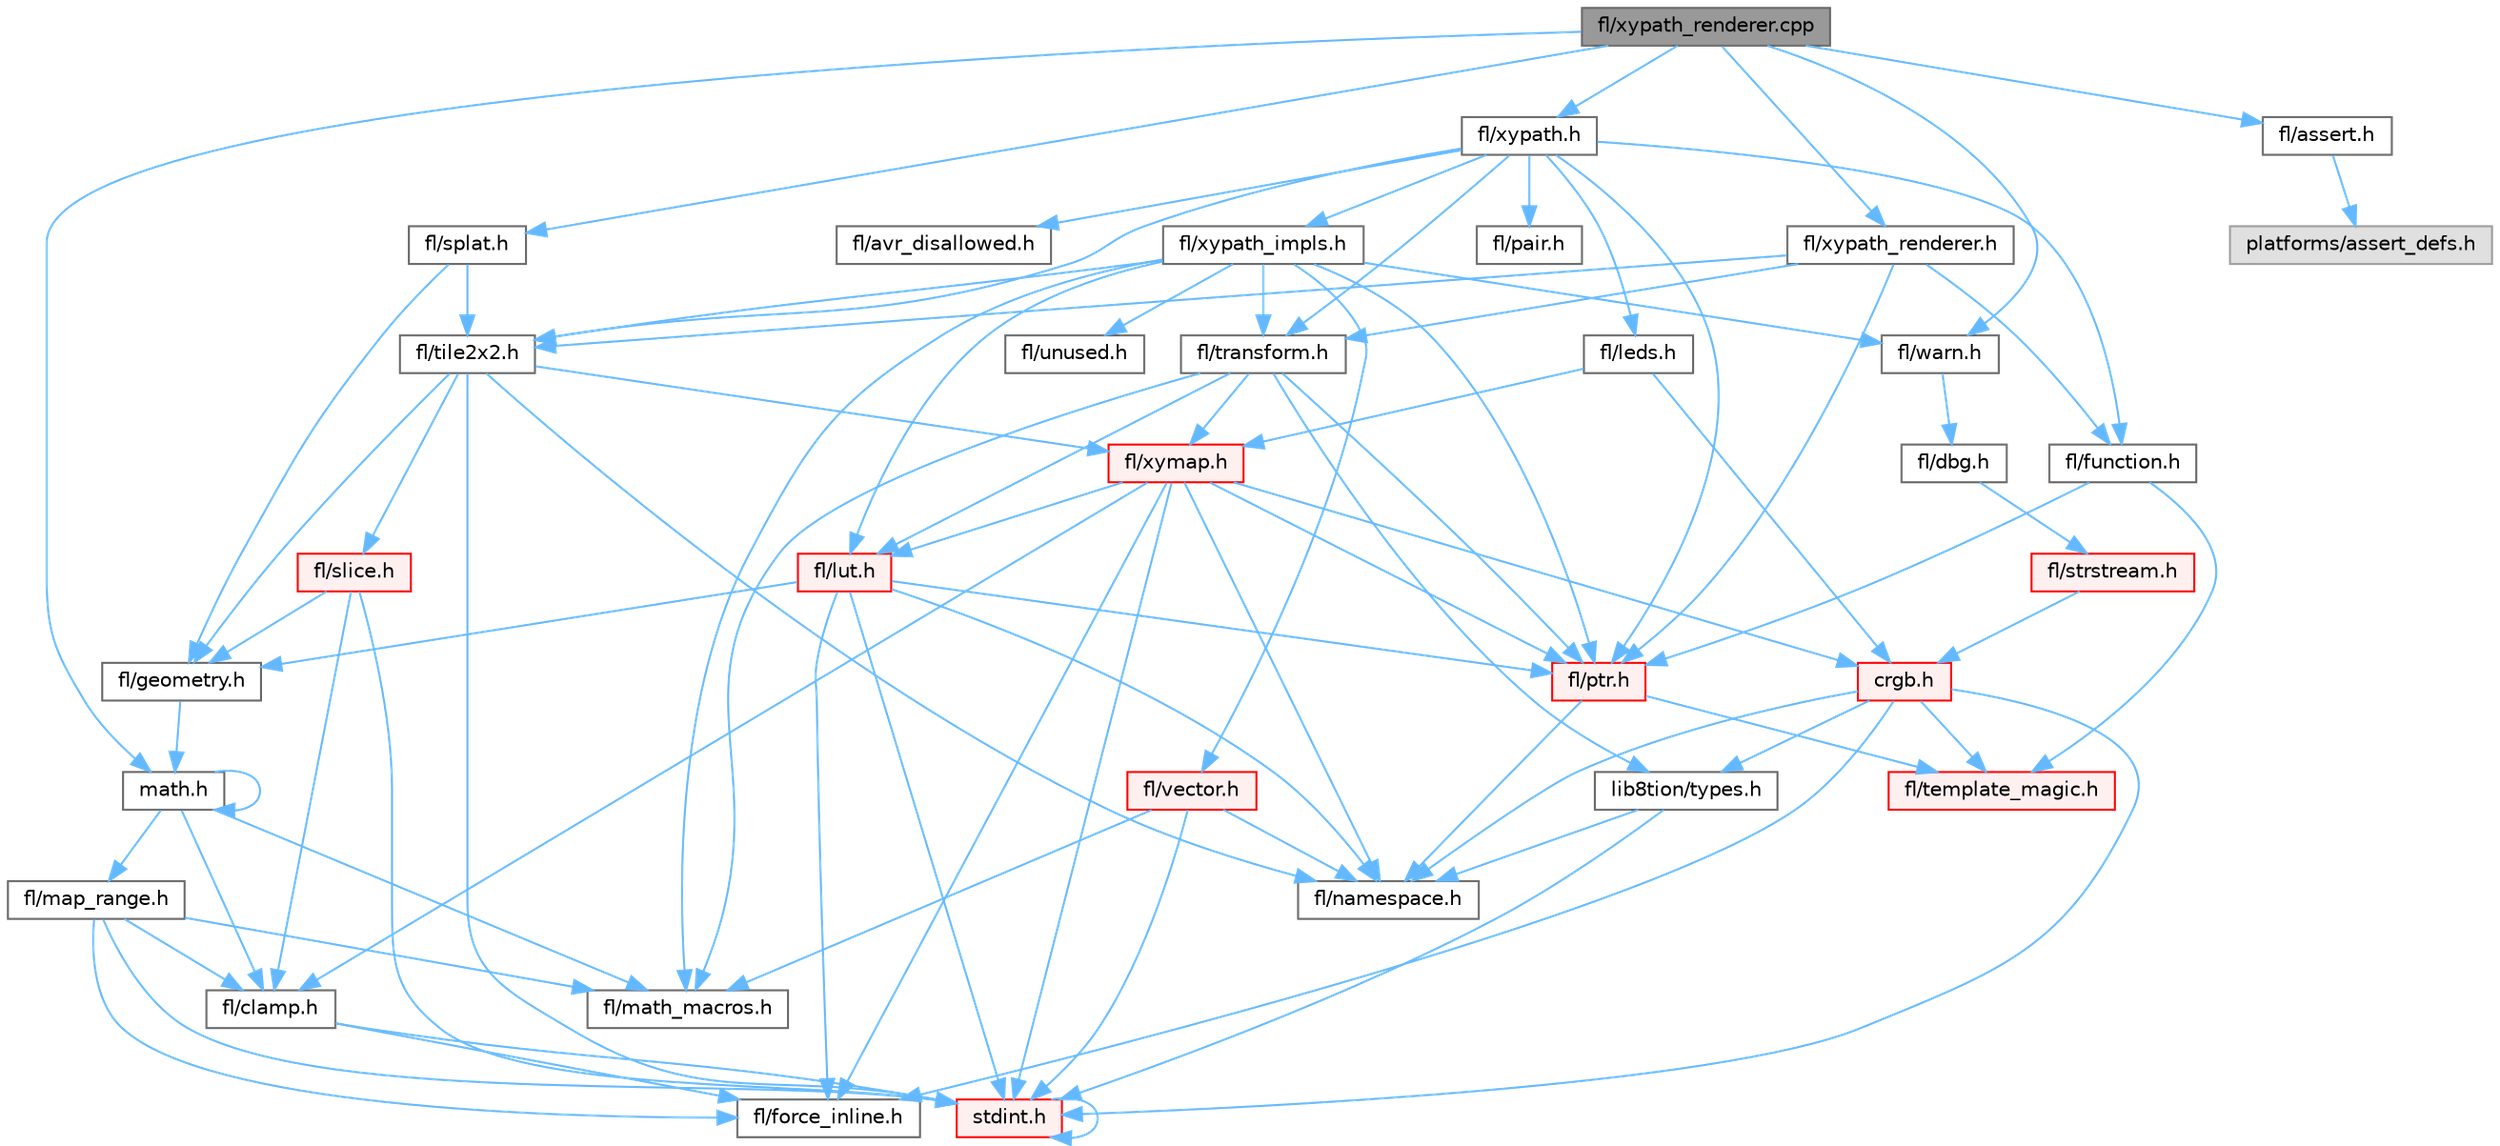 digraph "fl/xypath_renderer.cpp"
{
 // INTERACTIVE_SVG=YES
 // LATEX_PDF_SIZE
  bgcolor="transparent";
  edge [fontname=Helvetica,fontsize=10,labelfontname=Helvetica,labelfontsize=10];
  node [fontname=Helvetica,fontsize=10,shape=box,height=0.2,width=0.4];
  Node1 [id="Node000001",label="fl/xypath_renderer.cpp",height=0.2,width=0.4,color="gray40", fillcolor="grey60", style="filled", fontcolor="black",tooltip=" "];
  Node1 -> Node2 [id="edge1_Node000001_Node000002",color="steelblue1",style="solid",tooltip=" "];
  Node2 [id="Node000002",label="math.h",height=0.2,width=0.4,color="grey40", fillcolor="white", style="filled",URL="$df/db1/math_8h.html",tooltip=" "];
  Node2 -> Node3 [id="edge2_Node000002_Node000003",color="steelblue1",style="solid",tooltip=" "];
  Node3 [id="Node000003",label="fl/clamp.h",height=0.2,width=0.4,color="grey40", fillcolor="white", style="filled",URL="$d6/dd3/clamp_8h.html",tooltip=" "];
  Node3 -> Node4 [id="edge3_Node000003_Node000004",color="steelblue1",style="solid",tooltip=" "];
  Node4 [id="Node000004",label="stdint.h",height=0.2,width=0.4,color="red", fillcolor="#FFF0F0", style="filled",URL="$df/dd8/stdint_8h.html",tooltip=" "];
  Node4 -> Node4 [id="edge4_Node000004_Node000004",color="steelblue1",style="solid",tooltip=" "];
  Node3 -> Node6 [id="edge5_Node000003_Node000006",color="steelblue1",style="solid",tooltip=" "];
  Node6 [id="Node000006",label="fl/force_inline.h",height=0.2,width=0.4,color="grey40", fillcolor="white", style="filled",URL="$d4/d64/force__inline_8h.html",tooltip=" "];
  Node2 -> Node7 [id="edge6_Node000002_Node000007",color="steelblue1",style="solid",tooltip=" "];
  Node7 [id="Node000007",label="fl/map_range.h",height=0.2,width=0.4,color="grey40", fillcolor="white", style="filled",URL="$d1/d47/map__range_8h.html",tooltip=" "];
  Node7 -> Node4 [id="edge7_Node000007_Node000004",color="steelblue1",style="solid",tooltip=" "];
  Node7 -> Node3 [id="edge8_Node000007_Node000003",color="steelblue1",style="solid",tooltip=" "];
  Node7 -> Node6 [id="edge9_Node000007_Node000006",color="steelblue1",style="solid",tooltip=" "];
  Node7 -> Node8 [id="edge10_Node000007_Node000008",color="steelblue1",style="solid",tooltip=" "];
  Node8 [id="Node000008",label="fl/math_macros.h",height=0.2,width=0.4,color="grey40", fillcolor="white", style="filled",URL="$d8/db8/math__macros_8h.html",tooltip=" "];
  Node2 -> Node8 [id="edge11_Node000002_Node000008",color="steelblue1",style="solid",tooltip=" "];
  Node2 -> Node2 [id="edge12_Node000002_Node000002",color="steelblue1",style="solid",tooltip=" "];
  Node1 -> Node9 [id="edge13_Node000001_Node000009",color="steelblue1",style="solid",tooltip=" "];
  Node9 [id="Node000009",label="fl/assert.h",height=0.2,width=0.4,color="grey40", fillcolor="white", style="filled",URL="$dc/da7/assert_8h.html",tooltip=" "];
  Node9 -> Node10 [id="edge14_Node000009_Node000010",color="steelblue1",style="solid",tooltip=" "];
  Node10 [id="Node000010",label="platforms/assert_defs.h",height=0.2,width=0.4,color="grey60", fillcolor="#E0E0E0", style="filled",tooltip=" "];
  Node1 -> Node11 [id="edge15_Node000001_Node000011",color="steelblue1",style="solid",tooltip=" "];
  Node11 [id="Node000011",label="fl/warn.h",height=0.2,width=0.4,color="grey40", fillcolor="white", style="filled",URL="$de/d77/warn_8h.html",tooltip=" "];
  Node11 -> Node12 [id="edge16_Node000011_Node000012",color="steelblue1",style="solid",tooltip=" "];
  Node12 [id="Node000012",label="fl/dbg.h",height=0.2,width=0.4,color="grey40", fillcolor="white", style="filled",URL="$d6/d01/dbg_8h.html",tooltip=" "];
  Node12 -> Node13 [id="edge17_Node000012_Node000013",color="steelblue1",style="solid",tooltip=" "];
  Node13 [id="Node000013",label="fl/strstream.h",height=0.2,width=0.4,color="red", fillcolor="#FFF0F0", style="filled",URL="$d8/d00/strstream_8h.html",tooltip=" "];
  Node13 -> Node14 [id="edge18_Node000013_Node000014",color="steelblue1",style="solid",tooltip=" "];
  Node14 [id="Node000014",label="crgb.h",height=0.2,width=0.4,color="red", fillcolor="#FFF0F0", style="filled",URL="$db/dd1/crgb_8h.html",tooltip="Defines the red, green, and blue (RGB) pixel struct."];
  Node14 -> Node4 [id="edge19_Node000014_Node000004",color="steelblue1",style="solid",tooltip=" "];
  Node14 -> Node16 [id="edge20_Node000014_Node000016",color="steelblue1",style="solid",tooltip=" "];
  Node16 [id="Node000016",label="fl/namespace.h",height=0.2,width=0.4,color="grey40", fillcolor="white", style="filled",URL="$df/d2a/namespace_8h.html",tooltip="Implements the FastLED namespace macros."];
  Node14 -> Node18 [id="edge21_Node000014_Node000018",color="steelblue1",style="solid",tooltip=" "];
  Node18 [id="Node000018",label="lib8tion/types.h",height=0.2,width=0.4,color="grey40", fillcolor="white", style="filled",URL="$d9/ddf/lib8tion_2types_8h.html",tooltip="Defines fractional types used for lib8tion functions."];
  Node18 -> Node4 [id="edge22_Node000018_Node000004",color="steelblue1",style="solid",tooltip=" "];
  Node18 -> Node16 [id="edge23_Node000018_Node000016",color="steelblue1",style="solid",tooltip=" "];
  Node14 -> Node6 [id="edge24_Node000014_Node000006",color="steelblue1",style="solid",tooltip=" "];
  Node14 -> Node19 [id="edge25_Node000014_Node000019",color="steelblue1",style="solid",tooltip=" "];
  Node19 [id="Node000019",label="fl/template_magic.h",height=0.2,width=0.4,color="red", fillcolor="#FFF0F0", style="filled",URL="$d8/d0c/template__magic_8h.html",tooltip=" "];
  Node1 -> Node34 [id="edge26_Node000001_Node000034",color="steelblue1",style="solid",tooltip=" "];
  Node34 [id="Node000034",label="fl/xypath.h",height=0.2,width=0.4,color="grey40", fillcolor="white", style="filled",URL="$d5/df2/xypath_8h.html",tooltip=" "];
  Node34 -> Node35 [id="edge27_Node000034_Node000035",color="steelblue1",style="solid",tooltip=" "];
  Node35 [id="Node000035",label="fl/function.h",height=0.2,width=0.4,color="grey40", fillcolor="white", style="filled",URL="$dd/d67/function_8h.html",tooltip=" "];
  Node35 -> Node24 [id="edge28_Node000035_Node000024",color="steelblue1",style="solid",tooltip=" "];
  Node24 [id="Node000024",label="fl/ptr.h",height=0.2,width=0.4,color="red", fillcolor="#FFF0F0", style="filled",URL="$dd/d98/ptr_8h.html",tooltip=" "];
  Node24 -> Node16 [id="edge29_Node000024_Node000016",color="steelblue1",style="solid",tooltip=" "];
  Node24 -> Node19 [id="edge30_Node000024_Node000019",color="steelblue1",style="solid",tooltip=" "];
  Node35 -> Node19 [id="edge31_Node000035_Node000019",color="steelblue1",style="solid",tooltip=" "];
  Node34 -> Node36 [id="edge32_Node000034_Node000036",color="steelblue1",style="solid",tooltip=" "];
  Node36 [id="Node000036",label="fl/leds.h",height=0.2,width=0.4,color="grey40", fillcolor="white", style="filled",URL="$da/d78/leds_8h.html",tooltip=" "];
  Node36 -> Node14 [id="edge33_Node000036_Node000014",color="steelblue1",style="solid",tooltip=" "];
  Node36 -> Node37 [id="edge34_Node000036_Node000037",color="steelblue1",style="solid",tooltip=" "];
  Node37 [id="Node000037",label="fl/xymap.h",height=0.2,width=0.4,color="red", fillcolor="#FFF0F0", style="filled",URL="$da/d61/xymap_8h.html",tooltip=" "];
  Node37 -> Node4 [id="edge35_Node000037_Node000004",color="steelblue1",style="solid",tooltip=" "];
  Node37 -> Node14 [id="edge36_Node000037_Node000014",color="steelblue1",style="solid",tooltip=" "];
  Node37 -> Node3 [id="edge37_Node000037_Node000003",color="steelblue1",style="solid",tooltip=" "];
  Node37 -> Node6 [id="edge38_Node000037_Node000006",color="steelblue1",style="solid",tooltip=" "];
  Node37 -> Node38 [id="edge39_Node000037_Node000038",color="steelblue1",style="solid",tooltip=" "];
  Node38 [id="Node000038",label="fl/lut.h",height=0.2,width=0.4,color="red", fillcolor="#FFF0F0", style="filled",URL="$db/d54/lut_8h.html",tooltip=" "];
  Node38 -> Node6 [id="edge40_Node000038_Node000006",color="steelblue1",style="solid",tooltip=" "];
  Node38 -> Node24 [id="edge41_Node000038_Node000024",color="steelblue1",style="solid",tooltip=" "];
  Node38 -> Node4 [id="edge42_Node000038_Node000004",color="steelblue1",style="solid",tooltip=" "];
  Node38 -> Node23 [id="edge43_Node000038_Node000023",color="steelblue1",style="solid",tooltip=" "];
  Node23 [id="Node000023",label="fl/geometry.h",height=0.2,width=0.4,color="grey40", fillcolor="white", style="filled",URL="$d4/d67/geometry_8h.html",tooltip=" "];
  Node23 -> Node2 [id="edge44_Node000023_Node000002",color="steelblue1",style="solid",tooltip=" "];
  Node38 -> Node16 [id="edge45_Node000038_Node000016",color="steelblue1",style="solid",tooltip=" "];
  Node37 -> Node16 [id="edge46_Node000037_Node000016",color="steelblue1",style="solid",tooltip=" "];
  Node37 -> Node24 [id="edge47_Node000037_Node000024",color="steelblue1",style="solid",tooltip=" "];
  Node34 -> Node40 [id="edge48_Node000034_Node000040",color="steelblue1",style="solid",tooltip=" "];
  Node40 [id="Node000040",label="fl/pair.h",height=0.2,width=0.4,color="grey40", fillcolor="white", style="filled",URL="$d3/d41/pair_8h.html",tooltip=" "];
  Node34 -> Node24 [id="edge49_Node000034_Node000024",color="steelblue1",style="solid",tooltip=" "];
  Node34 -> Node41 [id="edge50_Node000034_Node000041",color="steelblue1",style="solid",tooltip=" "];
  Node41 [id="Node000041",label="fl/tile2x2.h",height=0.2,width=0.4,color="grey40", fillcolor="white", style="filled",URL="$d2/db4/tile2x2_8h.html",tooltip=" "];
  Node41 -> Node4 [id="edge51_Node000041_Node000004",color="steelblue1",style="solid",tooltip=" "];
  Node41 -> Node23 [id="edge52_Node000041_Node000023",color="steelblue1",style="solid",tooltip=" "];
  Node41 -> Node16 [id="edge53_Node000041_Node000016",color="steelblue1",style="solid",tooltip=" "];
  Node41 -> Node42 [id="edge54_Node000041_Node000042",color="steelblue1",style="solid",tooltip=" "];
  Node42 [id="Node000042",label="fl/slice.h",height=0.2,width=0.4,color="red", fillcolor="#FFF0F0", style="filled",URL="$d0/d48/slice_8h.html",tooltip=" "];
  Node42 -> Node4 [id="edge55_Node000042_Node000004",color="steelblue1",style="solid",tooltip=" "];
  Node42 -> Node3 [id="edge56_Node000042_Node000003",color="steelblue1",style="solid",tooltip=" "];
  Node42 -> Node23 [id="edge57_Node000042_Node000023",color="steelblue1",style="solid",tooltip=" "];
  Node41 -> Node37 [id="edge58_Node000041_Node000037",color="steelblue1",style="solid",tooltip=" "];
  Node34 -> Node43 [id="edge59_Node000034_Node000043",color="steelblue1",style="solid",tooltip=" "];
  Node43 [id="Node000043",label="fl/transform.h",height=0.2,width=0.4,color="grey40", fillcolor="white", style="filled",URL="$d2/d80/transform_8h.html",tooltip=" "];
  Node43 -> Node38 [id="edge60_Node000043_Node000038",color="steelblue1",style="solid",tooltip=" "];
  Node43 -> Node8 [id="edge61_Node000043_Node000008",color="steelblue1",style="solid",tooltip=" "];
  Node43 -> Node24 [id="edge62_Node000043_Node000024",color="steelblue1",style="solid",tooltip=" "];
  Node43 -> Node37 [id="edge63_Node000043_Node000037",color="steelblue1",style="solid",tooltip=" "];
  Node43 -> Node18 [id="edge64_Node000043_Node000018",color="steelblue1",style="solid",tooltip=" "];
  Node34 -> Node44 [id="edge65_Node000034_Node000044",color="steelblue1",style="solid",tooltip=" "];
  Node44 [id="Node000044",label="fl/xypath_impls.h",height=0.2,width=0.4,color="grey40", fillcolor="white", style="filled",URL="$d8/d5f/xypath__impls_8h.html",tooltip=" "];
  Node44 -> Node38 [id="edge66_Node000044_Node000038",color="steelblue1",style="solid",tooltip=" "];
  Node44 -> Node8 [id="edge67_Node000044_Node000008",color="steelblue1",style="solid",tooltip=" "];
  Node44 -> Node24 [id="edge68_Node000044_Node000024",color="steelblue1",style="solid",tooltip=" "];
  Node44 -> Node41 [id="edge69_Node000044_Node000041",color="steelblue1",style="solid",tooltip=" "];
  Node44 -> Node43 [id="edge70_Node000044_Node000043",color="steelblue1",style="solid",tooltip=" "];
  Node44 -> Node29 [id="edge71_Node000044_Node000029",color="steelblue1",style="solid",tooltip=" "];
  Node29 [id="Node000029",label="fl/unused.h",height=0.2,width=0.4,color="grey40", fillcolor="white", style="filled",URL="$d8/d4b/unused_8h.html",tooltip=" "];
  Node44 -> Node31 [id="edge72_Node000044_Node000031",color="steelblue1",style="solid",tooltip=" "];
  Node31 [id="Node000031",label="fl/vector.h",height=0.2,width=0.4,color="red", fillcolor="#FFF0F0", style="filled",URL="$d6/d68/vector_8h.html",tooltip=" "];
  Node31 -> Node4 [id="edge73_Node000031_Node000004",color="steelblue1",style="solid",tooltip=" "];
  Node31 -> Node8 [id="edge74_Node000031_Node000008",color="steelblue1",style="solid",tooltip=" "];
  Node31 -> Node16 [id="edge75_Node000031_Node000016",color="steelblue1",style="solid",tooltip=" "];
  Node44 -> Node11 [id="edge76_Node000044_Node000011",color="steelblue1",style="solid",tooltip=" "];
  Node34 -> Node45 [id="edge77_Node000034_Node000045",color="steelblue1",style="solid",tooltip=" "];
  Node45 [id="Node000045",label="fl/avr_disallowed.h",height=0.2,width=0.4,color="grey40", fillcolor="white", style="filled",URL="$d5/dd1/avr__disallowed_8h.html",tooltip=" "];
  Node1 -> Node46 [id="edge78_Node000001_Node000046",color="steelblue1",style="solid",tooltip=" "];
  Node46 [id="Node000046",label="fl/xypath_renderer.h",height=0.2,width=0.4,color="grey40", fillcolor="white", style="filled",URL="$d2/d88/xypath__renderer_8h.html",tooltip=" "];
  Node46 -> Node35 [id="edge79_Node000046_Node000035",color="steelblue1",style="solid",tooltip=" "];
  Node46 -> Node24 [id="edge80_Node000046_Node000024",color="steelblue1",style="solid",tooltip=" "];
  Node46 -> Node41 [id="edge81_Node000046_Node000041",color="steelblue1",style="solid",tooltip=" "];
  Node46 -> Node43 [id="edge82_Node000046_Node000043",color="steelblue1",style="solid",tooltip=" "];
  Node1 -> Node47 [id="edge83_Node000001_Node000047",color="steelblue1",style="solid",tooltip=" "];
  Node47 [id="Node000047",label="fl/splat.h",height=0.2,width=0.4,color="grey40", fillcolor="white", style="filled",URL="$d3/daf/splat_8h.html",tooltip=" "];
  Node47 -> Node41 [id="edge84_Node000047_Node000041",color="steelblue1",style="solid",tooltip=" "];
  Node47 -> Node23 [id="edge85_Node000047_Node000023",color="steelblue1",style="solid",tooltip=" "];
}
